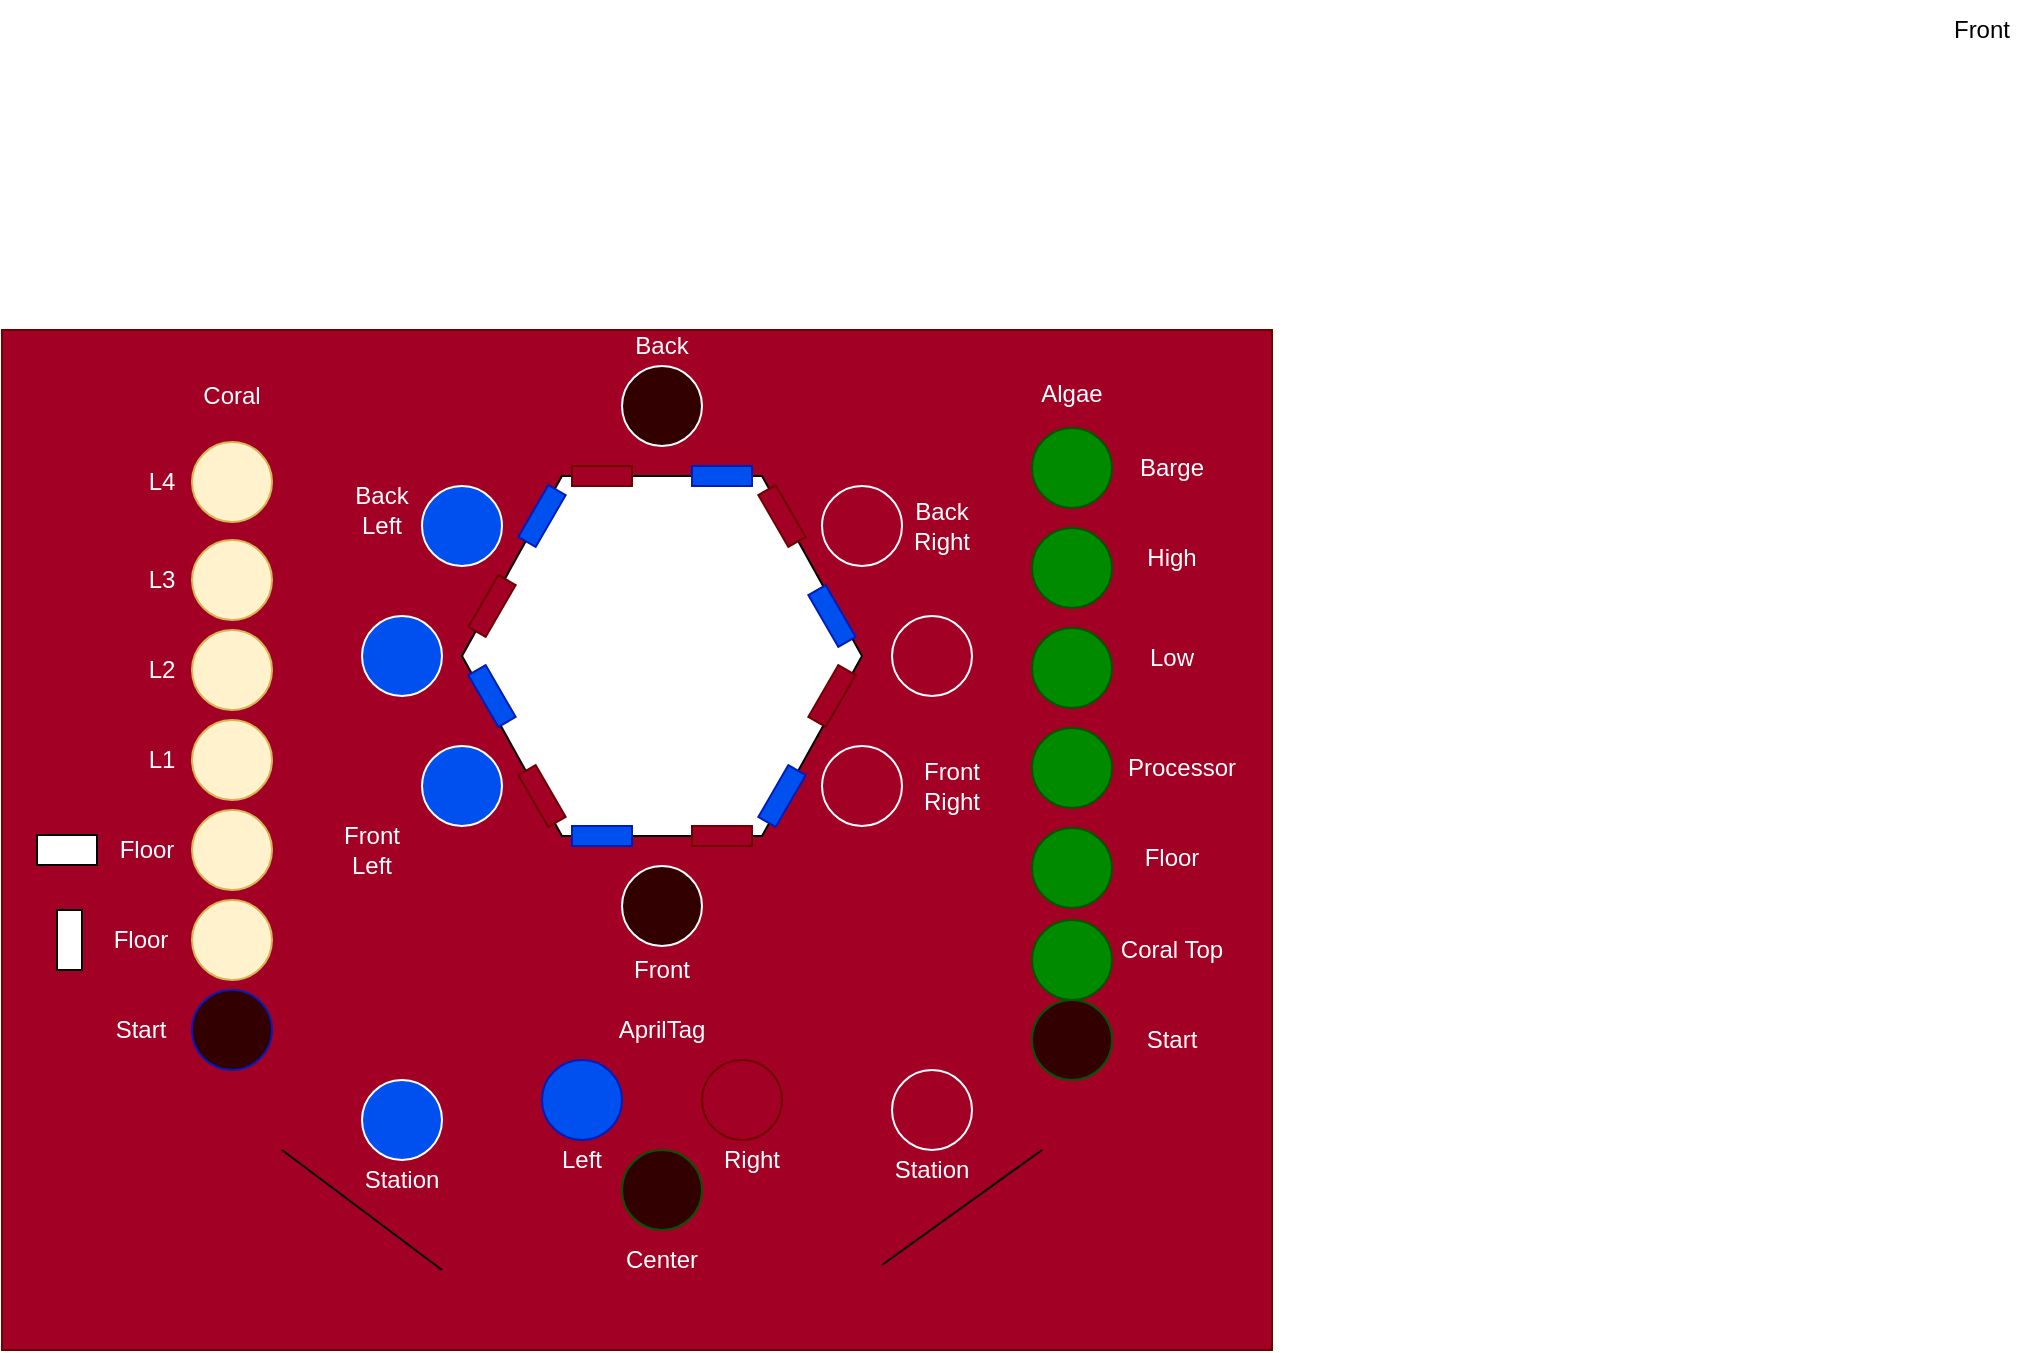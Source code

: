 <mxfile version="26.0.4">
  <diagram name="Page-1" id="7e0a89b8-554c-2b80-1dc8-d5c74ca68de4">
    <mxGraphModel dx="1069" dy="1078" grid="1" gridSize="5" guides="1" tooltips="1" connect="1" arrows="1" fold="1" page="1" pageScale="1" pageWidth="1100" pageHeight="850" background="none" math="0" shadow="0">
      <root>
        <mxCell id="0" />
        <mxCell id="1" parent="0" />
        <mxCell id="NvIgzqc9MJrezyoWTwpg-35" value="" style="rounded=0;whiteSpace=wrap;html=1;fillColor=#a20025;fontColor=#ffffff;strokeColor=#6F0000;" parent="1" vertex="1">
          <mxGeometry x="220" y="230" width="635" height="510" as="geometry" />
        </mxCell>
        <mxCell id="NvIgzqc9MJrezyoWTwpg-24" value="" style="rounded=0;whiteSpace=wrap;html=1;rotation=90;" parent="1" vertex="1">
          <mxGeometry x="245" y="475" width="15" height="30" as="geometry" />
        </mxCell>
        <mxCell id="TACkRqqkwIsRz9XqD-mi-2" value="" style="shape=hexagon;perimeter=hexagonPerimeter2;whiteSpace=wrap;html=1;fixedSize=1;size=50;" parent="1" vertex="1">
          <mxGeometry x="450" y="303" width="200" height="180" as="geometry" />
        </mxCell>
        <mxCell id="TACkRqqkwIsRz9XqD-mi-3" value="" style="ellipse;whiteSpace=wrap;html=1;aspect=fixed;fillColor=#330000;strokeColor=#FFFFFF;fontColor=#ffffff;" parent="1" vertex="1">
          <mxGeometry x="530" y="248" width="40" height="40" as="geometry" />
        </mxCell>
        <mxCell id="TACkRqqkwIsRz9XqD-mi-4" value="" style="ellipse;whiteSpace=wrap;html=1;aspect=fixed;fillColor=#330000;strokeColor=#FFFFFF;fontColor=#ffffff;" parent="1" vertex="1">
          <mxGeometry x="530" y="498" width="40" height="40" as="geometry" />
        </mxCell>
        <mxCell id="TACkRqqkwIsRz9XqD-mi-5" value="" style="ellipse;whiteSpace=wrap;html=1;aspect=fixed;fillColor=#a20025;strokeColor=#FFFFFF;fontColor=#ffffff;" parent="1" vertex="1">
          <mxGeometry x="630" y="308" width="40" height="40" as="geometry" />
        </mxCell>
        <mxCell id="TACkRqqkwIsRz9XqD-mi-6" value="" style="ellipse;whiteSpace=wrap;html=1;aspect=fixed;fillColor=#a20025;strokeColor=#FFFFFF;fontColor=#ffffff;" parent="1" vertex="1">
          <mxGeometry x="630" y="438" width="40" height="40" as="geometry" />
        </mxCell>
        <mxCell id="TACkRqqkwIsRz9XqD-mi-7" value="" style="ellipse;whiteSpace=wrap;html=1;aspect=fixed;fillColor=#0050ef;strokeColor=#FFFFFF;fontColor=#ffffff;" parent="1" vertex="1">
          <mxGeometry x="430" y="308" width="40" height="40" as="geometry" />
        </mxCell>
        <mxCell id="TACkRqqkwIsRz9XqD-mi-8" value="" style="ellipse;whiteSpace=wrap;html=1;aspect=fixed;fillColor=#0050ef;strokeColor=#FFFFFF;fontColor=#ffffff;" parent="1" vertex="1">
          <mxGeometry x="430" y="438" width="40" height="40" as="geometry" />
        </mxCell>
        <mxCell id="TACkRqqkwIsRz9XqD-mi-16" value="" style="rounded=0;whiteSpace=wrap;html=1;rotation=0;fillColor=#a20025;fontColor=#ffffff;strokeColor=#6F0000;" parent="1" vertex="1">
          <mxGeometry x="505" y="298" width="30" height="10" as="geometry" />
        </mxCell>
        <mxCell id="TACkRqqkwIsRz9XqD-mi-17" value="" style="rounded=0;whiteSpace=wrap;html=1;rotation=-180;fillColor=#0050ef;fontColor=#ffffff;strokeColor=#001DBC;" parent="1" vertex="1">
          <mxGeometry x="565" y="298" width="30" height="10" as="geometry" />
        </mxCell>
        <mxCell id="TACkRqqkwIsRz9XqD-mi-18" value="" style="rounded=0;whiteSpace=wrap;html=1;rotation=-240;fillColor=#0050ef;fontColor=#ffffff;strokeColor=#001DBC;" parent="1" vertex="1">
          <mxGeometry x="595" y="458" width="30" height="10" as="geometry" />
        </mxCell>
        <mxCell id="TACkRqqkwIsRz9XqD-mi-19" value="" style="rounded=0;whiteSpace=wrap;html=1;rotation=120;fillColor=#a20025;fontColor=#ffffff;strokeColor=#6F0000;" parent="1" vertex="1">
          <mxGeometry x="620" y="408" width="30" height="10" as="geometry" />
        </mxCell>
        <mxCell id="TACkRqqkwIsRz9XqD-mi-20" value="" style="rounded=0;whiteSpace=wrap;html=1;rotation=0;fillColor=#a20025;fontColor=#ffffff;strokeColor=#6F0000;" parent="1" vertex="1">
          <mxGeometry x="565" y="478" width="30" height="10" as="geometry" />
        </mxCell>
        <mxCell id="TACkRqqkwIsRz9XqD-mi-22" value="" style="rounded=0;whiteSpace=wrap;html=1;rotation=0;fillColor=#0050ef;fontColor=#ffffff;strokeColor=#001DBC;" parent="1" vertex="1">
          <mxGeometry x="505" y="478" width="30" height="10" as="geometry" />
        </mxCell>
        <mxCell id="TACkRqqkwIsRz9XqD-mi-23" value="" style="rounded=0;whiteSpace=wrap;html=1;rotation=60;fillColor=#a20025;fontColor=#ffffff;strokeColor=#6F0000;" parent="1" vertex="1">
          <mxGeometry x="475" y="458" width="30" height="10" as="geometry" />
        </mxCell>
        <mxCell id="TACkRqqkwIsRz9XqD-mi-24" value="" style="rounded=0;whiteSpace=wrap;html=1;rotation=60;fillColor=#0050ef;fontColor=#ffffff;strokeColor=#001DBC;" parent="1" vertex="1">
          <mxGeometry x="450" y="408" width="30" height="10" as="geometry" />
        </mxCell>
        <mxCell id="TACkRqqkwIsRz9XqD-mi-25" value="" style="rounded=0;whiteSpace=wrap;html=1;rotation=-240;fillColor=#0050ef;fontColor=#ffffff;strokeColor=#001DBC;" parent="1" vertex="1">
          <mxGeometry x="475" y="318" width="30" height="10" as="geometry" />
        </mxCell>
        <mxCell id="TACkRqqkwIsRz9XqD-mi-26" value="" style="rounded=0;whiteSpace=wrap;html=1;rotation=-240;fillColor=#a20025;fontColor=#ffffff;strokeColor=#6F0000;" parent="1" vertex="1">
          <mxGeometry x="450" y="363" width="30" height="10" as="geometry" />
        </mxCell>
        <mxCell id="TACkRqqkwIsRz9XqD-mi-27" value="" style="rounded=0;whiteSpace=wrap;html=1;rotation=-120;fillColor=#a20025;fontColor=#ffffff;strokeColor=#6F0000;" parent="1" vertex="1">
          <mxGeometry x="595" y="318" width="30" height="10" as="geometry" />
        </mxCell>
        <mxCell id="TACkRqqkwIsRz9XqD-mi-28" value="" style="rounded=0;whiteSpace=wrap;html=1;rotation=-120;fillColor=#0050ef;fontColor=#ffffff;strokeColor=#001DBC;" parent="1" vertex="1">
          <mxGeometry x="620" y="368" width="30" height="10" as="geometry" />
        </mxCell>
        <mxCell id="TACkRqqkwIsRz9XqD-mi-29" value="Front" style="text;html=1;align=center;verticalAlign=middle;whiteSpace=wrap;rounded=0;" parent="1" vertex="1">
          <mxGeometry x="1180" y="65" width="60" height="30" as="geometry" />
        </mxCell>
        <mxCell id="TACkRqqkwIsRz9XqD-mi-30" value="Back" style="text;html=1;align=center;verticalAlign=middle;whiteSpace=wrap;rounded=0;fontColor=#FFFFFF;" parent="1" vertex="1">
          <mxGeometry x="520" y="223" width="60" height="30" as="geometry" />
        </mxCell>
        <mxCell id="TACkRqqkwIsRz9XqD-mi-31" value="Back&lt;div&gt;Right&lt;/div&gt;" style="text;html=1;align=center;verticalAlign=middle;whiteSpace=wrap;rounded=0;fontColor=#FFFFFF;" parent="1" vertex="1">
          <mxGeometry x="660" y="313" width="60" height="30" as="geometry" />
        </mxCell>
        <mxCell id="TACkRqqkwIsRz9XqD-mi-32" value="Back&lt;div&gt;Left&lt;/div&gt;" style="text;html=1;align=center;verticalAlign=middle;whiteSpace=wrap;rounded=0;fontColor=#FFFFFF;" parent="1" vertex="1">
          <mxGeometry x="380" y="305" width="60" height="30" as="geometry" />
        </mxCell>
        <mxCell id="TACkRqqkwIsRz9XqD-mi-33" value="Front&lt;div&gt;Left&lt;/div&gt;" style="text;html=1;align=center;verticalAlign=middle;whiteSpace=wrap;rounded=0;fontColor=#FFFFFF;" parent="1" vertex="1">
          <mxGeometry x="375" y="475" width="60" height="30" as="geometry" />
        </mxCell>
        <mxCell id="TACkRqqkwIsRz9XqD-mi-34" value="Front&lt;div&gt;Right&lt;/div&gt;" style="text;html=1;align=center;verticalAlign=middle;whiteSpace=wrap;rounded=0;fontColor=#FFFFFF;" parent="1" vertex="1">
          <mxGeometry x="665" y="443" width="60" height="30" as="geometry" />
        </mxCell>
        <mxCell id="TACkRqqkwIsRz9XqD-mi-36" value="" style="ellipse;whiteSpace=wrap;html=1;aspect=fixed;fillColor=#008a00;strokeColor=#005700;fontColor=#ffffff;" parent="1" vertex="1">
          <mxGeometry x="735" y="479" width="40" height="40" as="geometry" />
        </mxCell>
        <mxCell id="TACkRqqkwIsRz9XqD-mi-38" value="Right" style="text;html=1;align=center;verticalAlign=middle;whiteSpace=wrap;rounded=0;fontColor=#FFFFFF;" parent="1" vertex="1">
          <mxGeometry x="565" y="630" width="60" height="30" as="geometry" />
        </mxCell>
        <mxCell id="TACkRqqkwIsRz9XqD-mi-39" value="Left" style="text;html=1;align=center;verticalAlign=middle;whiteSpace=wrap;rounded=0;fontColor=#FFFFFF;" parent="1" vertex="1">
          <mxGeometry x="480" y="630" width="60" height="30" as="geometry" />
        </mxCell>
        <mxCell id="TACkRqqkwIsRz9XqD-mi-42" value="L4" style="text;html=1;align=center;verticalAlign=middle;whiteSpace=wrap;rounded=0;fontColor=#FFFFFF;" parent="1" vertex="1">
          <mxGeometry x="270" y="291" width="60" height="30" as="geometry" />
        </mxCell>
        <mxCell id="TACkRqqkwIsRz9XqD-mi-43" value="L3" style="text;html=1;align=center;verticalAlign=middle;whiteSpace=wrap;rounded=0;fontColor=#FFFFFF;" parent="1" vertex="1">
          <mxGeometry x="270" y="340" width="60" height="30" as="geometry" />
        </mxCell>
        <mxCell id="TACkRqqkwIsRz9XqD-mi-44" value="L2" style="text;html=1;align=center;verticalAlign=middle;whiteSpace=wrap;rounded=0;fontColor=#FFFFFF;" parent="1" vertex="1">
          <mxGeometry x="270" y="385" width="60" height="30" as="geometry" />
        </mxCell>
        <mxCell id="TACkRqqkwIsRz9XqD-mi-45" value="L1" style="text;html=1;align=center;verticalAlign=middle;whiteSpace=wrap;rounded=0;fontColor=#FFFFFF;" parent="1" vertex="1">
          <mxGeometry x="270" y="430" width="60" height="30" as="geometry" />
        </mxCell>
        <mxCell id="TACkRqqkwIsRz9XqD-mi-47" value="Processor" style="text;html=1;align=center;verticalAlign=middle;whiteSpace=wrap;rounded=0;fontColor=#FFFFFF;" parent="1" vertex="1">
          <mxGeometry x="780" y="434" width="60" height="30" as="geometry" />
        </mxCell>
        <mxCell id="Stlx8gtC8gVRI6dV_Ask-1" value="" style="ellipse;whiteSpace=wrap;html=1;aspect=fixed;fillColor=#008a00;strokeColor=#005700;fontColor=#ffffff;" parent="1" vertex="1">
          <mxGeometry x="735" y="429" width="40" height="40" as="geometry" />
        </mxCell>
        <mxCell id="Stlx8gtC8gVRI6dV_Ask-2" value="Floor" style="text;html=1;align=center;verticalAlign=middle;whiteSpace=wrap;rounded=0;fontColor=#FFFFFF;" parent="1" vertex="1">
          <mxGeometry x="775" y="479" width="60" height="30" as="geometry" />
        </mxCell>
        <mxCell id="Stlx8gtC8gVRI6dV_Ask-3" value="" style="ellipse;whiteSpace=wrap;html=1;aspect=fixed;fillColor=#008a00;strokeColor=#005700;fontColor=#ffffff;" parent="1" vertex="1">
          <mxGeometry x="735" y="379" width="40" height="40" as="geometry" />
        </mxCell>
        <mxCell id="Stlx8gtC8gVRI6dV_Ask-4" value="Low" style="text;html=1;align=center;verticalAlign=middle;whiteSpace=wrap;rounded=0;fontColor=#FFFFFF;" parent="1" vertex="1">
          <mxGeometry x="775" y="379" width="60" height="30" as="geometry" />
        </mxCell>
        <mxCell id="Stlx8gtC8gVRI6dV_Ask-5" value="" style="ellipse;whiteSpace=wrap;html=1;aspect=fixed;fillColor=#008a00;strokeColor=#005700;fontColor=#ffffff;" parent="1" vertex="1">
          <mxGeometry x="735" y="329" width="40" height="40" as="geometry" />
        </mxCell>
        <mxCell id="Stlx8gtC8gVRI6dV_Ask-6" value="High" style="text;html=1;align=center;verticalAlign=middle;whiteSpace=wrap;rounded=0;fontColor=#FFFFFF;" parent="1" vertex="1">
          <mxGeometry x="775" y="329" width="60" height="30" as="geometry" />
        </mxCell>
        <mxCell id="Stlx8gtC8gVRI6dV_Ask-7" value="" style="ellipse;whiteSpace=wrap;html=1;aspect=fixed;fillColor=#008a00;strokeColor=#005700;fontColor=#ffffff;" parent="1" vertex="1">
          <mxGeometry x="735" y="279" width="40" height="40" as="geometry" />
        </mxCell>
        <mxCell id="Stlx8gtC8gVRI6dV_Ask-8" value="Barge" style="text;html=1;align=center;verticalAlign=middle;whiteSpace=wrap;rounded=0;fontColor=#FFFFFF;" parent="1" vertex="1">
          <mxGeometry x="775" y="284" width="60" height="30" as="geometry" />
        </mxCell>
        <mxCell id="Stlx8gtC8gVRI6dV_Ask-10" value="Center" style="text;html=1;align=center;verticalAlign=middle;whiteSpace=wrap;rounded=0;fontColor=#FFFFFF;" parent="1" vertex="1">
          <mxGeometry x="520" y="680" width="60" height="30" as="geometry" />
        </mxCell>
        <mxCell id="Stlx8gtC8gVRI6dV_Ask-12" value="Station" style="text;html=1;align=center;verticalAlign=middle;whiteSpace=wrap;rounded=0;fontColor=#FFFFFF;" parent="1" vertex="1">
          <mxGeometry x="655" y="635" width="60" height="30" as="geometry" />
        </mxCell>
        <mxCell id="Stlx8gtC8gVRI6dV_Ask-14" value="Station" style="text;html=1;align=center;verticalAlign=middle;whiteSpace=wrap;rounded=0;fontColor=#FFFFFF;" parent="1" vertex="1">
          <mxGeometry x="390" y="640" width="60" height="30" as="geometry" />
        </mxCell>
        <mxCell id="NvIgzqc9MJrezyoWTwpg-1" value="" style="ellipse;whiteSpace=wrap;html=1;aspect=fixed;fillColor=#a20025;strokeColor=#FFFFFF;fontColor=#ffffff;" parent="1" vertex="1">
          <mxGeometry x="665" y="373" width="40" height="40" as="geometry" />
        </mxCell>
        <mxCell id="NvIgzqc9MJrezyoWTwpg-2" value="" style="ellipse;whiteSpace=wrap;html=1;aspect=fixed;fillColor=#0050ef;strokeColor=#FFFFFF;fontColor=#ffffff;" parent="1" vertex="1">
          <mxGeometry x="400" y="373" width="40" height="40" as="geometry" />
        </mxCell>
        <mxCell id="NvIgzqc9MJrezyoWTwpg-3" value="" style="ellipse;whiteSpace=wrap;html=1;aspect=fixed;fillColor=#a20025;strokeColor=#FFFFFF;fontColor=#ffffff;" parent="1" vertex="1">
          <mxGeometry x="665" y="600" width="40" height="40" as="geometry" />
        </mxCell>
        <mxCell id="NvIgzqc9MJrezyoWTwpg-4" value="" style="ellipse;whiteSpace=wrap;html=1;aspect=fixed;fillColor=#330000;strokeColor=#001DBC;fontColor=#ffffff;" parent="1" vertex="1">
          <mxGeometry x="315" y="560" width="40" height="40" as="geometry" />
        </mxCell>
        <mxCell id="NvIgzqc9MJrezyoWTwpg-5" value="" style="ellipse;whiteSpace=wrap;html=1;aspect=fixed;fillColor=#a20025;strokeColor=#6F0000;fontColor=#ffffff;" parent="1" vertex="1">
          <mxGeometry x="570" y="595" width="40" height="40" as="geometry" />
        </mxCell>
        <mxCell id="NvIgzqc9MJrezyoWTwpg-6" value="" style="ellipse;whiteSpace=wrap;html=1;aspect=fixed;fillColor=#0050ef;strokeColor=#001DBC;fontColor=#ffffff;" parent="1" vertex="1">
          <mxGeometry x="490" y="595" width="40" height="40" as="geometry" />
        </mxCell>
        <mxCell id="NvIgzqc9MJrezyoWTwpg-7" value="AprilTag" style="text;html=1;align=center;verticalAlign=middle;whiteSpace=wrap;rounded=0;fontColor=#FFFFFF;" parent="1" vertex="1">
          <mxGeometry x="520" y="565" width="60" height="30" as="geometry" />
        </mxCell>
        <mxCell id="NvIgzqc9MJrezyoWTwpg-8" value="" style="ellipse;whiteSpace=wrap;html=1;aspect=fixed;fillColor=#330000;strokeColor=#005700;fontColor=#ffffff;" parent="1" vertex="1">
          <mxGeometry x="530" y="640" width="40" height="40" as="geometry" />
        </mxCell>
        <mxCell id="NvIgzqc9MJrezyoWTwpg-16" value="" style="ellipse;whiteSpace=wrap;html=1;aspect=fixed;fillColor=#fff2cc;strokeColor=#d6b656;" parent="1" vertex="1">
          <mxGeometry x="315" y="286" width="40" height="40" as="geometry" />
        </mxCell>
        <mxCell id="NvIgzqc9MJrezyoWTwpg-17" value="" style="ellipse;whiteSpace=wrap;html=1;aspect=fixed;fillColor=#fff2cc;strokeColor=#d6b656;" parent="1" vertex="1">
          <mxGeometry x="315" y="335" width="40" height="40" as="geometry" />
        </mxCell>
        <mxCell id="NvIgzqc9MJrezyoWTwpg-18" value="" style="ellipse;whiteSpace=wrap;html=1;aspect=fixed;fillColor=#fff2cc;strokeColor=#d6b656;" parent="1" vertex="1">
          <mxGeometry x="315" y="380" width="40" height="40" as="geometry" />
        </mxCell>
        <mxCell id="NvIgzqc9MJrezyoWTwpg-19" value="" style="ellipse;whiteSpace=wrap;html=1;aspect=fixed;fillColor=#fff2cc;strokeColor=#d6b656;" parent="1" vertex="1">
          <mxGeometry x="315" y="425" width="40" height="40" as="geometry" />
        </mxCell>
        <mxCell id="NvIgzqc9MJrezyoWTwpg-20" value="" style="ellipse;whiteSpace=wrap;html=1;aspect=fixed;fillColor=#fff2cc;strokeColor=#d6b656;" parent="1" vertex="1">
          <mxGeometry x="315" y="470" width="40" height="40" as="geometry" />
        </mxCell>
        <mxCell id="NvIgzqc9MJrezyoWTwpg-21" value="" style="ellipse;whiteSpace=wrap;html=1;aspect=fixed;fillColor=#fff2cc;strokeColor=#d6b656;" parent="1" vertex="1">
          <mxGeometry x="315" y="515" width="40" height="40" as="geometry" />
        </mxCell>
        <mxCell id="NvIgzqc9MJrezyoWTwpg-22" value="Floor" style="text;html=1;align=center;verticalAlign=middle;whiteSpace=wrap;rounded=0;fontColor=#FFFFFF;" parent="1" vertex="1">
          <mxGeometry x="265" y="475" width="55" height="30" as="geometry" />
        </mxCell>
        <mxCell id="NvIgzqc9MJrezyoWTwpg-25" value="" style="rounded=0;whiteSpace=wrap;html=1;" parent="1" vertex="1">
          <mxGeometry x="247.5" y="520" width="12.5" height="30" as="geometry" />
        </mxCell>
        <mxCell id="NvIgzqc9MJrezyoWTwpg-26" value="Floor" style="text;html=1;align=center;verticalAlign=middle;whiteSpace=wrap;rounded=0;fontColor=#FFFFFF;" parent="1" vertex="1">
          <mxGeometry x="262.5" y="520" width="52.5" height="30" as="geometry" />
        </mxCell>
        <mxCell id="NvIgzqc9MJrezyoWTwpg-27" value="Start" style="text;html=1;align=center;verticalAlign=middle;whiteSpace=wrap;rounded=0;fontColor=#FFFFFF;" parent="1" vertex="1">
          <mxGeometry x="262.5" y="565" width="52.5" height="30" as="geometry" />
        </mxCell>
        <mxCell id="NvIgzqc9MJrezyoWTwpg-28" value="" style="ellipse;whiteSpace=wrap;html=1;aspect=fixed;fillColor=#0050ef;strokeColor=#FFFFFF;fontColor=#ffffff;" parent="1" vertex="1">
          <mxGeometry x="400" y="605" width="40" height="40" as="geometry" />
        </mxCell>
        <mxCell id="NvIgzqc9MJrezyoWTwpg-29" value="" style="endArrow=none;html=1;rounded=0;" parent="1" edge="1">
          <mxGeometry width="50" height="50" relative="1" as="geometry">
            <mxPoint x="440" y="700" as="sourcePoint" />
            <mxPoint x="360" y="640" as="targetPoint" />
          </mxGeometry>
        </mxCell>
        <mxCell id="NvIgzqc9MJrezyoWTwpg-30" value="" style="endArrow=none;html=1;rounded=0;" parent="1" edge="1">
          <mxGeometry width="50" height="50" relative="1" as="geometry">
            <mxPoint x="660" y="697.5" as="sourcePoint" />
            <mxPoint x="740" y="640" as="targetPoint" />
          </mxGeometry>
        </mxCell>
        <mxCell id="NvIgzqc9MJrezyoWTwpg-31" value="" style="ellipse;whiteSpace=wrap;html=1;aspect=fixed;fillColor=#330000;strokeColor=#005700;fontColor=#ffffff;" parent="1" vertex="1">
          <mxGeometry x="735" y="565" width="40" height="40" as="geometry" />
        </mxCell>
        <mxCell id="NvIgzqc9MJrezyoWTwpg-32" value="Start" style="text;html=1;align=center;verticalAlign=middle;whiteSpace=wrap;rounded=0;fontColor=#FFFFFF;" parent="1" vertex="1">
          <mxGeometry x="775" y="570" width="60" height="30" as="geometry" />
        </mxCell>
        <mxCell id="NvIgzqc9MJrezyoWTwpg-36" value="Front" style="text;html=1;align=center;verticalAlign=middle;whiteSpace=wrap;rounded=0;fontColor=#FFFFFF;" parent="1" vertex="1">
          <mxGeometry x="520" y="535" width="60" height="30" as="geometry" />
        </mxCell>
        <mxCell id="NvIgzqc9MJrezyoWTwpg-38" value="Coral" style="text;html=1;align=center;verticalAlign=middle;whiteSpace=wrap;rounded=0;fontColor=#FFFFFF;" parent="1" vertex="1">
          <mxGeometry x="305" y="248" width="60" height="30" as="geometry" />
        </mxCell>
        <mxCell id="NvIgzqc9MJrezyoWTwpg-39" value="Algae" style="text;html=1;align=center;verticalAlign=middle;whiteSpace=wrap;rounded=0;fontColor=#FFFFFF;" parent="1" vertex="1">
          <mxGeometry x="725" y="247" width="60" height="30" as="geometry" />
        </mxCell>
        <mxCell id="MjcrEWNUCrN9ekEHM0Wj-1" value="" style="ellipse;whiteSpace=wrap;html=1;aspect=fixed;fillColor=#008a00;strokeColor=#005700;fontColor=#ffffff;" vertex="1" parent="1">
          <mxGeometry x="735" y="525" width="40" height="40" as="geometry" />
        </mxCell>
        <mxCell id="MjcrEWNUCrN9ekEHM0Wj-2" value="Coral Top" style="text;html=1;align=center;verticalAlign=middle;whiteSpace=wrap;rounded=0;fontColor=#FFFFFF;" vertex="1" parent="1">
          <mxGeometry x="775" y="525" width="60" height="30" as="geometry" />
        </mxCell>
      </root>
    </mxGraphModel>
  </diagram>
</mxfile>
